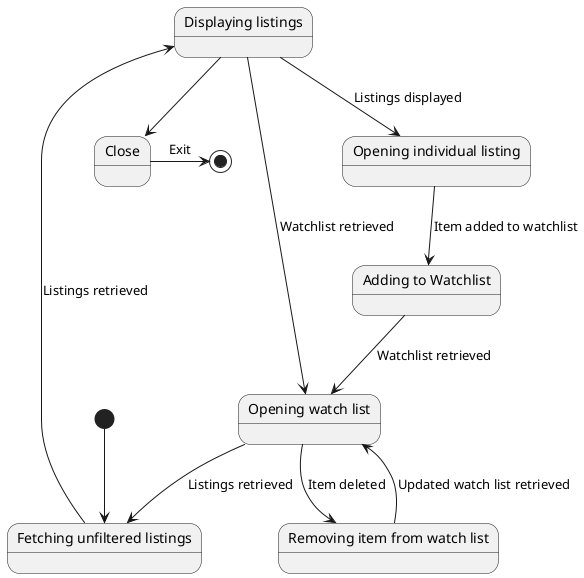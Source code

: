 @startuml
[*] --> unfilter

state "Fetching unfiltered listings" as unfilter

state "Displaying listings" as display
unfilter --> display : Listings retrieved
display --> Close

state "Opening individual listing" as individual
display --> individual : Listings displayed

state "Adding to Watchlist" as shownInd
individual --> shownInd : Item added to watchlist

state "Opening watch list" as Watchlist
shownInd --> Watchlist : Watchlist retrieved

state "Removing item from watch list" as delete
Watchlist --> delete : Item deleted

delete --> Watchlist : Updated watch list retrieved

Watchlist --> unfilter : Listings retrieved

display --> Watchlist : Watchlist retrieved

Close -> [*] : Exit
@enduml
